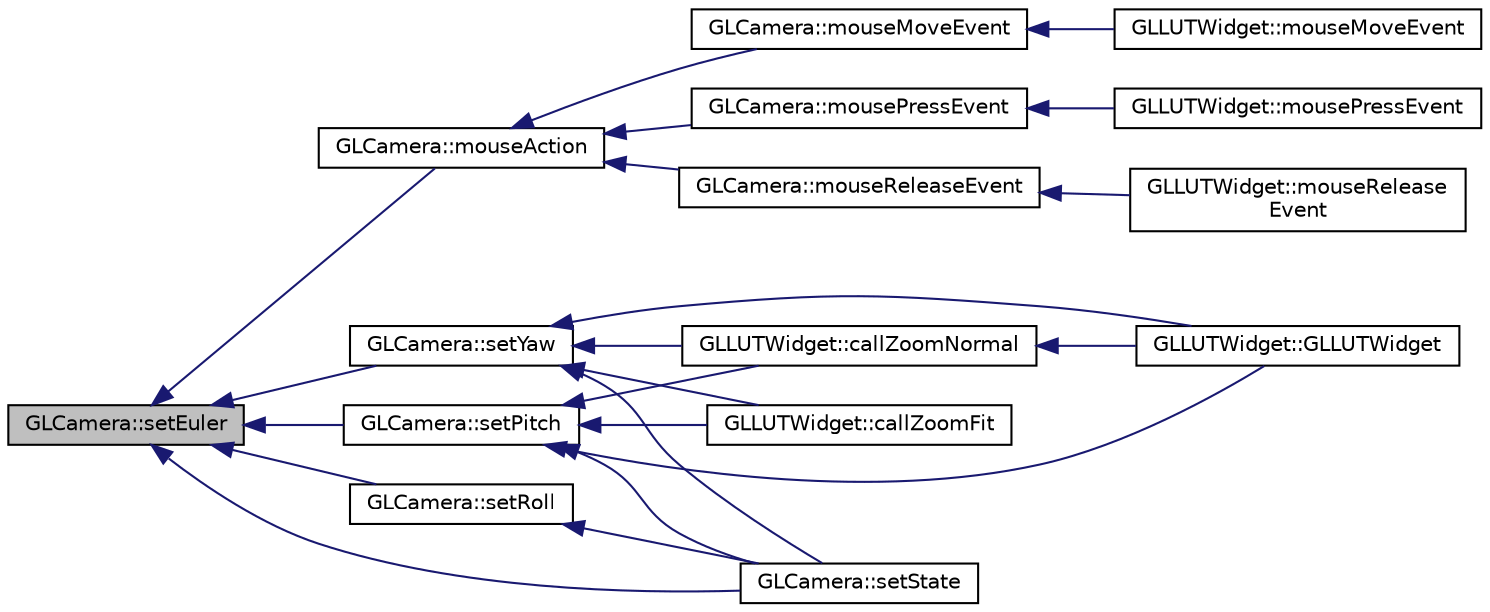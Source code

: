 digraph "GLCamera::setEuler"
{
 // INTERACTIVE_SVG=YES
  edge [fontname="Helvetica",fontsize="10",labelfontname="Helvetica",labelfontsize="10"];
  node [fontname="Helvetica",fontsize="10",shape=record];
  rankdir="LR";
  Node1 [label="GLCamera::setEuler",height=0.2,width=0.4,color="black", fillcolor="grey75", style="filled", fontcolor="black"];
  Node1 -> Node2 [dir="back",color="midnightblue",fontsize="10",style="solid",fontname="Helvetica"];
  Node2 [label="GLCamera::mouseAction",height=0.2,width=0.4,color="black", fillcolor="white", style="filled",URL="$da/d43/class_g_l_camera.html#a8b515ebf74f1521716a77ff6bdc141d6"];
  Node2 -> Node3 [dir="back",color="midnightblue",fontsize="10",style="solid",fontname="Helvetica"];
  Node3 [label="GLCamera::mouseMoveEvent",height=0.2,width=0.4,color="black", fillcolor="white", style="filled",URL="$da/d43/class_g_l_camera.html#a596921691063ab17775cd025ba301302"];
  Node3 -> Node4 [dir="back",color="midnightblue",fontsize="10",style="solid",fontname="Helvetica"];
  Node4 [label="GLLUTWidget::mouseMoveEvent",height=0.2,width=0.4,color="black", fillcolor="white", style="filled",URL="$db/dc5/class_g_l_l_u_t_widget.html#ac05da9732115359654831362f0ad9e77"];
  Node2 -> Node5 [dir="back",color="midnightblue",fontsize="10",style="solid",fontname="Helvetica"];
  Node5 [label="GLCamera::mousePressEvent",height=0.2,width=0.4,color="black", fillcolor="white", style="filled",URL="$da/d43/class_g_l_camera.html#af1e30ac79cbcb4526644a19c6ad83cde"];
  Node5 -> Node6 [dir="back",color="midnightblue",fontsize="10",style="solid",fontname="Helvetica"];
  Node6 [label="GLLUTWidget::mousePressEvent",height=0.2,width=0.4,color="black", fillcolor="white", style="filled",URL="$db/dc5/class_g_l_l_u_t_widget.html#a815067cb8bbd9a0ad60e8a37ae7129b2"];
  Node2 -> Node7 [dir="back",color="midnightblue",fontsize="10",style="solid",fontname="Helvetica"];
  Node7 [label="GLCamera::mouseReleaseEvent",height=0.2,width=0.4,color="black", fillcolor="white", style="filled",URL="$da/d43/class_g_l_camera.html#adfd6dab7aeac6fc78294994f097bca21"];
  Node7 -> Node8 [dir="back",color="midnightblue",fontsize="10",style="solid",fontname="Helvetica"];
  Node8 [label="GLLUTWidget::mouseRelease\lEvent",height=0.2,width=0.4,color="black", fillcolor="white", style="filled",URL="$db/dc5/class_g_l_l_u_t_widget.html#a06b83f0af3a9184f08acfb301921fb28"];
  Node1 -> Node9 [dir="back",color="midnightblue",fontsize="10",style="solid",fontname="Helvetica"];
  Node9 [label="GLCamera::setPitch",height=0.2,width=0.4,color="black", fillcolor="white", style="filled",URL="$da/d43/class_g_l_camera.html#aac5379d09fa741415a7f648ca1376aa6"];
  Node9 -> Node10 [dir="back",color="midnightblue",fontsize="10",style="solid",fontname="Helvetica"];
  Node10 [label="GLLUTWidget::GLLUTWidget",height=0.2,width=0.4,color="black", fillcolor="white", style="filled",URL="$db/dc5/class_g_l_l_u_t_widget.html#a57401039bf068ef61c180a163316d7b4"];
  Node9 -> Node11 [dir="back",color="midnightblue",fontsize="10",style="solid",fontname="Helvetica"];
  Node11 [label="GLLUTWidget::callZoomNormal",height=0.2,width=0.4,color="black", fillcolor="white", style="filled",URL="$db/dc5/class_g_l_l_u_t_widget.html#a7d23d983ecc36719f44785bb39e93607"];
  Node11 -> Node10 [dir="back",color="midnightblue",fontsize="10",style="solid",fontname="Helvetica"];
  Node9 -> Node12 [dir="back",color="midnightblue",fontsize="10",style="solid",fontname="Helvetica"];
  Node12 [label="GLLUTWidget::callZoomFit",height=0.2,width=0.4,color="black", fillcolor="white", style="filled",URL="$db/dc5/class_g_l_l_u_t_widget.html#aad7b73bb3796dec511ba46bc4547afd8"];
  Node9 -> Node13 [dir="back",color="midnightblue",fontsize="10",style="solid",fontname="Helvetica"];
  Node13 [label="GLCamera::setState",height=0.2,width=0.4,color="black", fillcolor="white", style="filled",URL="$da/d43/class_g_l_camera.html#aa1dfaa9938549bc9ad493b227825985e"];
  Node1 -> Node14 [dir="back",color="midnightblue",fontsize="10",style="solid",fontname="Helvetica"];
  Node14 [label="GLCamera::setRoll",height=0.2,width=0.4,color="black", fillcolor="white", style="filled",URL="$da/d43/class_g_l_camera.html#a2a094e900ccb1e24173953e450289c32"];
  Node14 -> Node13 [dir="back",color="midnightblue",fontsize="10",style="solid",fontname="Helvetica"];
  Node1 -> Node13 [dir="back",color="midnightblue",fontsize="10",style="solid",fontname="Helvetica"];
  Node1 -> Node15 [dir="back",color="midnightblue",fontsize="10",style="solid",fontname="Helvetica"];
  Node15 [label="GLCamera::setYaw",height=0.2,width=0.4,color="black", fillcolor="white", style="filled",URL="$da/d43/class_g_l_camera.html#ad95044de6b2eae28dd2bdcc223f38219"];
  Node15 -> Node10 [dir="back",color="midnightblue",fontsize="10",style="solid",fontname="Helvetica"];
  Node15 -> Node11 [dir="back",color="midnightblue",fontsize="10",style="solid",fontname="Helvetica"];
  Node15 -> Node12 [dir="back",color="midnightblue",fontsize="10",style="solid",fontname="Helvetica"];
  Node15 -> Node13 [dir="back",color="midnightblue",fontsize="10",style="solid",fontname="Helvetica"];
}
